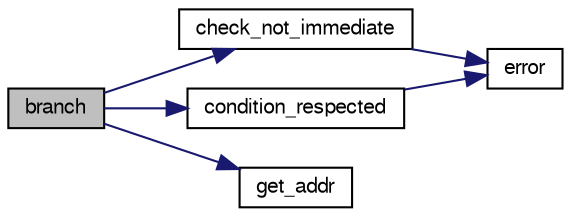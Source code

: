 digraph "branch"
{
  edge [fontname="FreeSans",fontsize="10",labelfontname="FreeSans",labelfontsize="10"];
  node [fontname="FreeSans",fontsize="10",shape=record];
  rankdir="LR";
  Node1 [label="branch",height=0.2,width=0.4,color="black", fillcolor="grey75", style="filled" fontcolor="black"];
  Node1 -> Node2 [color="midnightblue",fontsize="10",style="solid",fontname="FreeSans"];
  Node2 [label="check_not_immediate",height=0.2,width=0.4,color="black", fillcolor="white", style="filled",URL="$exec_8c.html#a904e57fd35e1c714a08ec8e84b3b6bf7",tooltip="Contrôle que l&#39;instruction n&#39;est pas immédiate. "];
  Node2 -> Node3 [color="midnightblue",fontsize="10",style="solid",fontname="FreeSans"];
  Node3 [label="error",height=0.2,width=0.4,color="black", fillcolor="white", style="filled",URL="$error_8c.html#a531bb138b38aef758b45a442aa53938a",tooltip="Affichage d&#39;une erreur et fin du simulateur. "];
  Node1 -> Node4 [color="midnightblue",fontsize="10",style="solid",fontname="FreeSans"];
  Node4 [label="condition_respected",height=0.2,width=0.4,color="black", fillcolor="white", style="filled",URL="$exec_8c.html#a0b06e1f7d6189551ede2f91fad495577",tooltip="Contrôle si la condition de branchement C est respectée. "];
  Node4 -> Node3 [color="midnightblue",fontsize="10",style="solid",fontname="FreeSans"];
  Node1 -> Node5 [color="midnightblue",fontsize="10",style="solid",fontname="FreeSans"];
  Node5 [label="get_addr",height=0.2,width=0.4,color="black", fillcolor="white", style="filled",URL="$exec_8c.html#a9369d8b1809f362e5673d5a88ea53383"];
}
